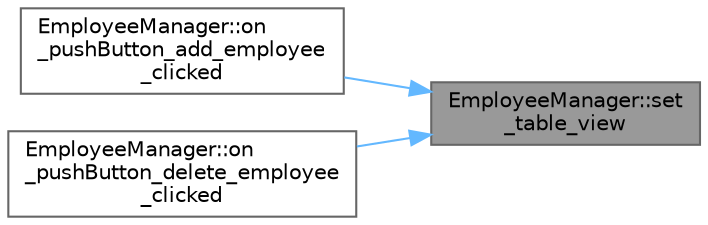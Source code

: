 digraph "EmployeeManager::set_table_view"
{
 // LATEX_PDF_SIZE
  bgcolor="transparent";
  edge [fontname=Helvetica,fontsize=10,labelfontname=Helvetica,labelfontsize=10];
  node [fontname=Helvetica,fontsize=10,shape=box,height=0.2,width=0.4];
  rankdir="RL";
  Node1 [id="Node000001",label="EmployeeManager::set\l_table_view",height=0.2,width=0.4,color="gray40", fillcolor="grey60", style="filled", fontcolor="black",tooltip="This function updates the table view."];
  Node1 -> Node2 [id="edge1_Node000001_Node000002",dir="back",color="steelblue1",style="solid",tooltip=" "];
  Node2 [id="Node000002",label="EmployeeManager::on\l_pushButton_add_employee\l_clicked",height=0.2,width=0.4,color="grey40", fillcolor="white", style="filled",URL="$class_employee_manager.html#ad41489f8ea70591de07483cf550ba9f4",tooltip="This function adds an employee to the database and updates the table view."];
  Node1 -> Node3 [id="edge2_Node000001_Node000003",dir="back",color="steelblue1",style="solid",tooltip=" "];
  Node3 [id="Node000003",label="EmployeeManager::on\l_pushButton_delete_employee\l_clicked",height=0.2,width=0.4,color="grey40", fillcolor="white", style="filled",URL="$class_employee_manager.html#ae793331f6fd782a5767fca022dd5c3e0",tooltip="This function deletes the selected employee from the database. Updates the table view and database."];
}
